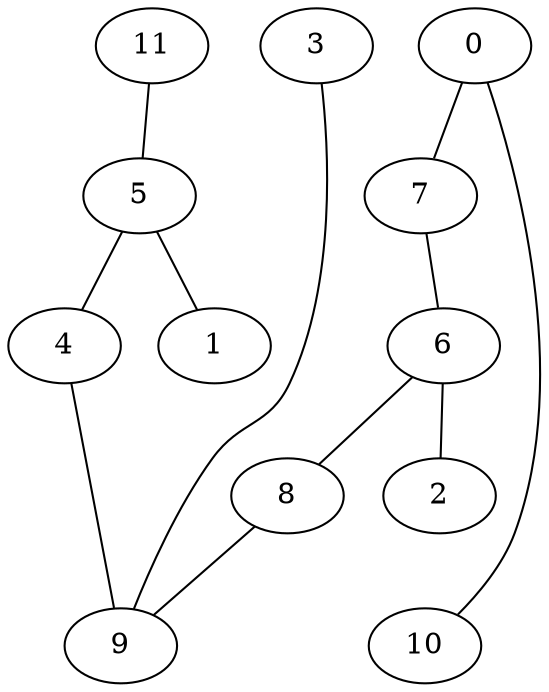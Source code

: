 strict graph {


	"7" [  weight=0 ];

	"7" -- "6" [  weight=0 ];

	"7" [  weight=0 ];

	"11" [  weight=0 ];

	"11" -- "5" [  weight=0 ];

	"5" [  weight=0 ];

	"5" -- "11" [  weight=0 ];

	"5" -- "4" [  weight=0 ];

	"5" -- "1" [  weight=0 ];

	"6" [  weight=0 ];

	"6" -- "7" [  weight=0 ];

	"6" -- "8" [  weight=0 ];

	"6" -- "2" [  weight=0 ];

	"8" [  weight=0 ];

	"8" -- "9" [  weight=0 ];

	"8" -- "6" [  weight=0 ];

	"0" [  weight=0 ];

	"0" -- "10" [  weight=0 ];

	"0" -- "7" [  weight=0 ];

	"1" [  weight=0 ];

	"1" -- "5" [  weight=0 ];

	"4" [  weight=0 ];

	"4" -- "5" [  weight=0 ];

	"4" -- "9" [  weight=0 ];

	"3" [  weight=0 ];

	"3" -- "9" [  weight=0 ];

	"9" [  weight=0 ];

	"9" -- "3" [  weight=0 ];

	"9" -- "8" [  weight=0 ];

	"9" -- "4" [  weight=0 ];

	"2" [  weight=0 ];

	"2" -- "6" [  weight=0 ];

	"10" [  weight=0 ];

	"10" [  weight=0 ];

}
